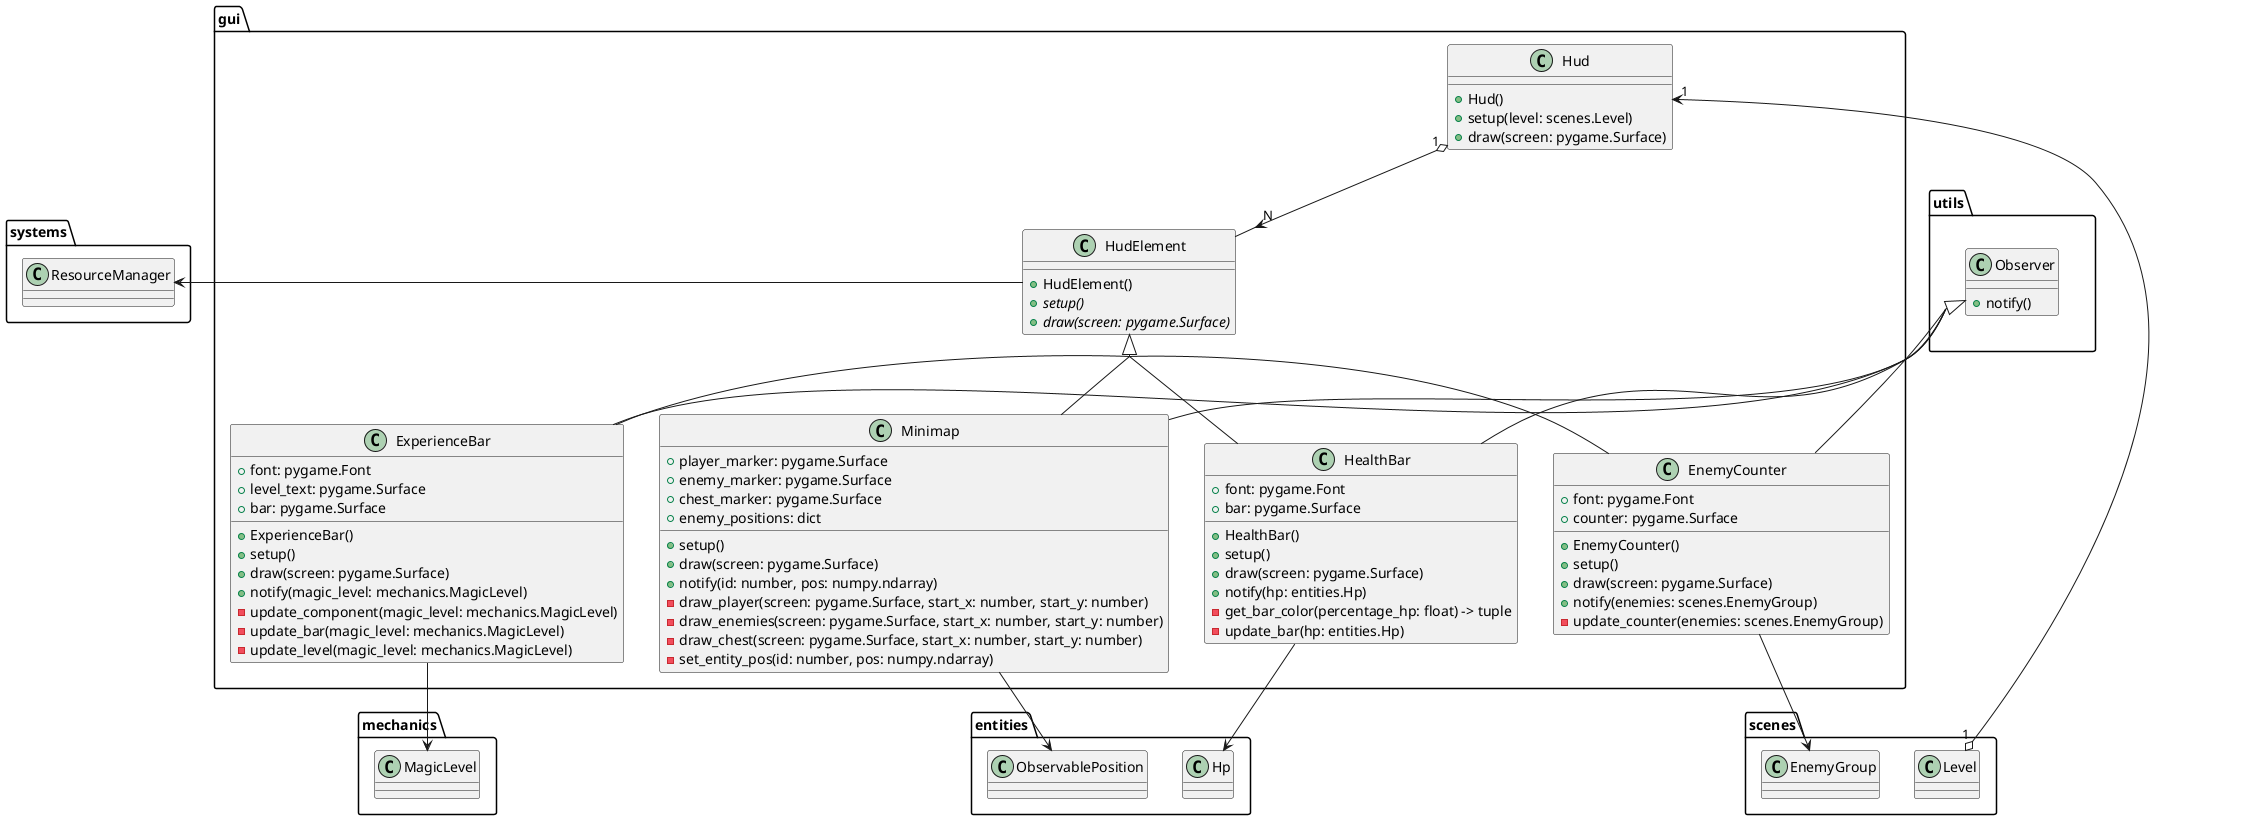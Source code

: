 @startuml hud 

skinparam groupInheritance 2

class utils.Observer {
  + notify()
}

class gui.Hud {
	+ Hud()
	+ setup(level: scenes.Level)
	+ draw(screen: pygame.Surface)
}
gui.Hud "1" o-down-> "N" gui.HudElement
scenes.Level "1" o--> "1" gui.Hud

class gui.HudElement {
	+ HudElement()
	{abstract} + setup()	
	{abstract} + draw(screen: pygame.Surface)
}
gui.HudElement -left-> systems.ResourceManager

class gui.EnemyCounter {
	+ font: pygame.Font
	+ counter: pygame.Surface

	+ EnemyCounter()
	+ setup()
	+ draw(screen: pygame.Surface)
	+ notify(enemies: scenes.EnemyGroup)
	- update_counter(enemies: scenes.EnemyGroup)
}
gui.EnemyCounter --> scenes.EnemyGroup
gui.EnemyCounter -up-|> gui.HudElement
gui.EnemyCounter -up-|> utils.Observer

class gui.ExperienceBar {
	+ font: pygame.Font
	+ level_text: pygame.Surface
	+ bar: pygame.Surface

	+ ExperienceBar()
	+ setup()
	+ draw(screen: pygame.Surface)
	+ notify(magic_level: mechanics.MagicLevel)
	- update_component(magic_level: mechanics.MagicLevel)
	- update_bar(magic_level: mechanics.MagicLevel)
	- update_level(magic_level: mechanics.MagicLevel)
}
gui.ExperienceBar --> mechanics.MagicLevel
gui.ExperienceBar -up-|> gui.HudElement
gui.ExperienceBar -up-|> utils.Observer

class gui.HealthBar {
	+ font: pygame.Font
	+ bar: pygame.Surface

	+ HealthBar()
	+ setup()
	+ draw(screen: pygame.Surface)
	+ notify(hp: entities.Hp)
	- get_bar_color(percentage_hp: float) -> tuple
	- update_bar(hp: entities.Hp)
}
gui.HealthBar --> entities.Hp
gui.HealthBar -up-|> gui.HudElement
gui.HealthBar -up-|> utils.Observer

class gui.Minimap {
	+ player_marker: pygame.Surface
	+ enemy_marker: pygame.Surface
	+ chest_marker: pygame.Surface
	+ enemy_positions: dict

	+ setup()
	+ draw(screen: pygame.Surface)
	+ notify(id: number, pos: numpy.ndarray)
	- draw_player(screen: pygame.Surface, start_x: number, start_y: number)
	- draw_enemies(screen: pygame.Surface, start_x: number, start_y: number)
	- draw_chest(screen: pygame.Surface, start_x: number, start_y: number)
	- set_entity_pos(id: number, pos: numpy.ndarray)
}
gui.Minimap --> entities.ObservablePosition
gui.Minimap -up-|> gui.HudElement
gui.Minimap -up-|> utils.Observer

@enduml
